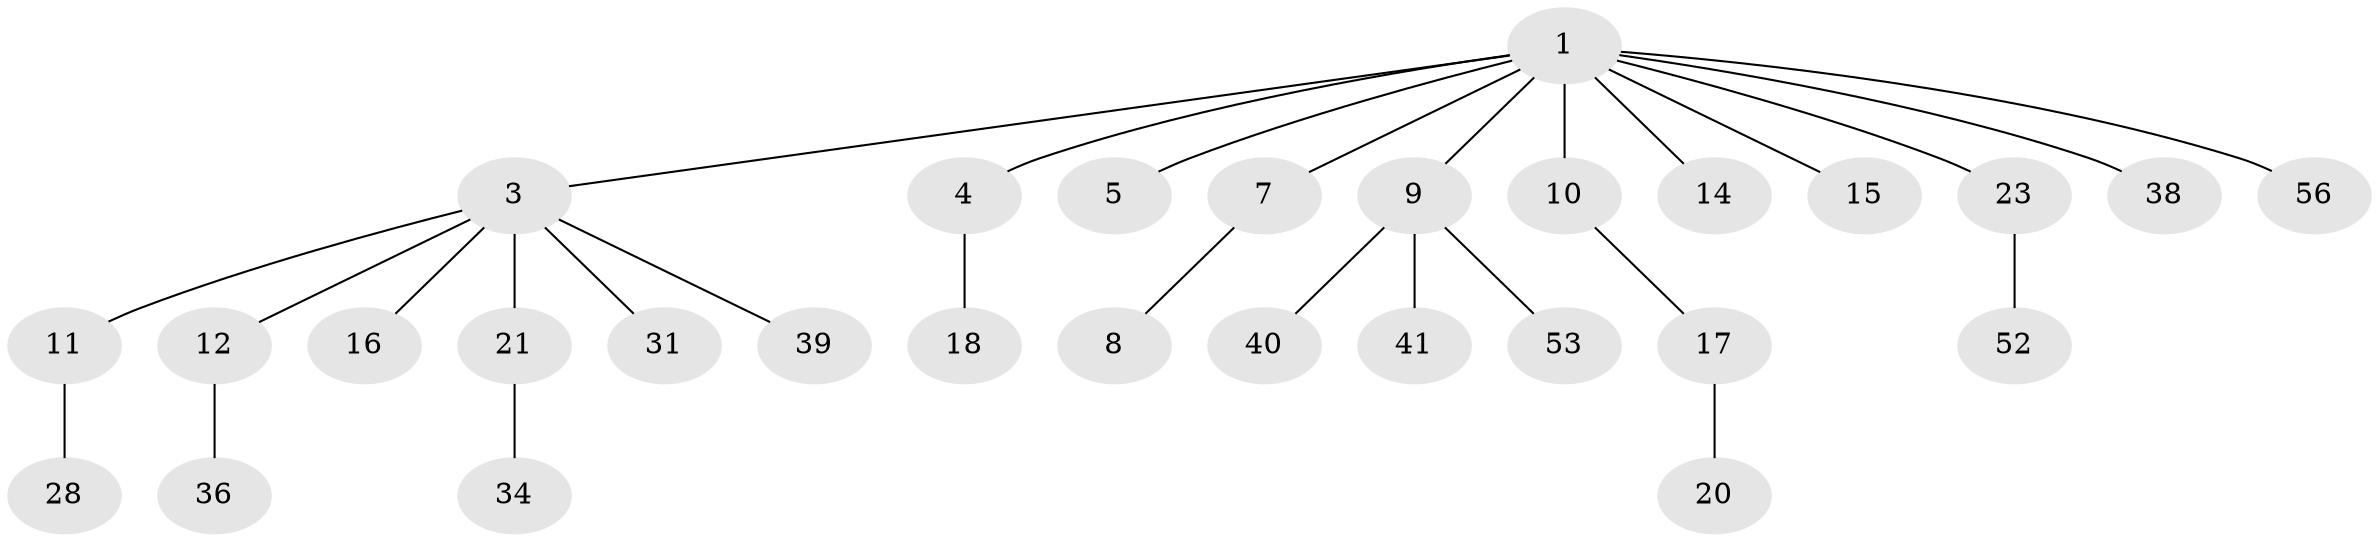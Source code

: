 // original degree distribution, {6: 0.017241379310344827, 7: 0.034482758620689655, 2: 0.1896551724137931, 4: 0.06896551724137931, 3: 0.13793103448275862, 1: 0.5517241379310345}
// Generated by graph-tools (version 1.1) at 2025/15/03/09/25 04:15:29]
// undirected, 29 vertices, 28 edges
graph export_dot {
graph [start="1"]
  node [color=gray90,style=filled];
  1 [super="+2"];
  3 [super="+6"];
  4;
  5 [super="+19"];
  7 [super="+51"];
  8 [super="+42+58"];
  9 [super="+26"];
  10 [super="+13+43"];
  11 [super="+27"];
  12 [super="+30+25"];
  14 [super="+47+57"];
  15;
  16 [super="+32"];
  17;
  18;
  20;
  21 [super="+22+37"];
  23 [super="+33+29+35"];
  28;
  31 [super="+45"];
  34;
  36;
  38 [super="+50+55"];
  39;
  40;
  41;
  52;
  53;
  56;
  1 -- 3;
  1 -- 5;
  1 -- 7;
  1 -- 14;
  1 -- 15;
  1 -- 4;
  1 -- 38;
  1 -- 23;
  1 -- 56;
  1 -- 9;
  1 -- 10;
  3 -- 11;
  3 -- 12;
  3 -- 16;
  3 -- 21;
  3 -- 31;
  3 -- 39;
  4 -- 18;
  7 -- 8;
  9 -- 40;
  9 -- 53;
  9 -- 41;
  10 -- 17;
  11 -- 28;
  12 -- 36;
  17 -- 20;
  21 -- 34;
  23 -- 52;
}
